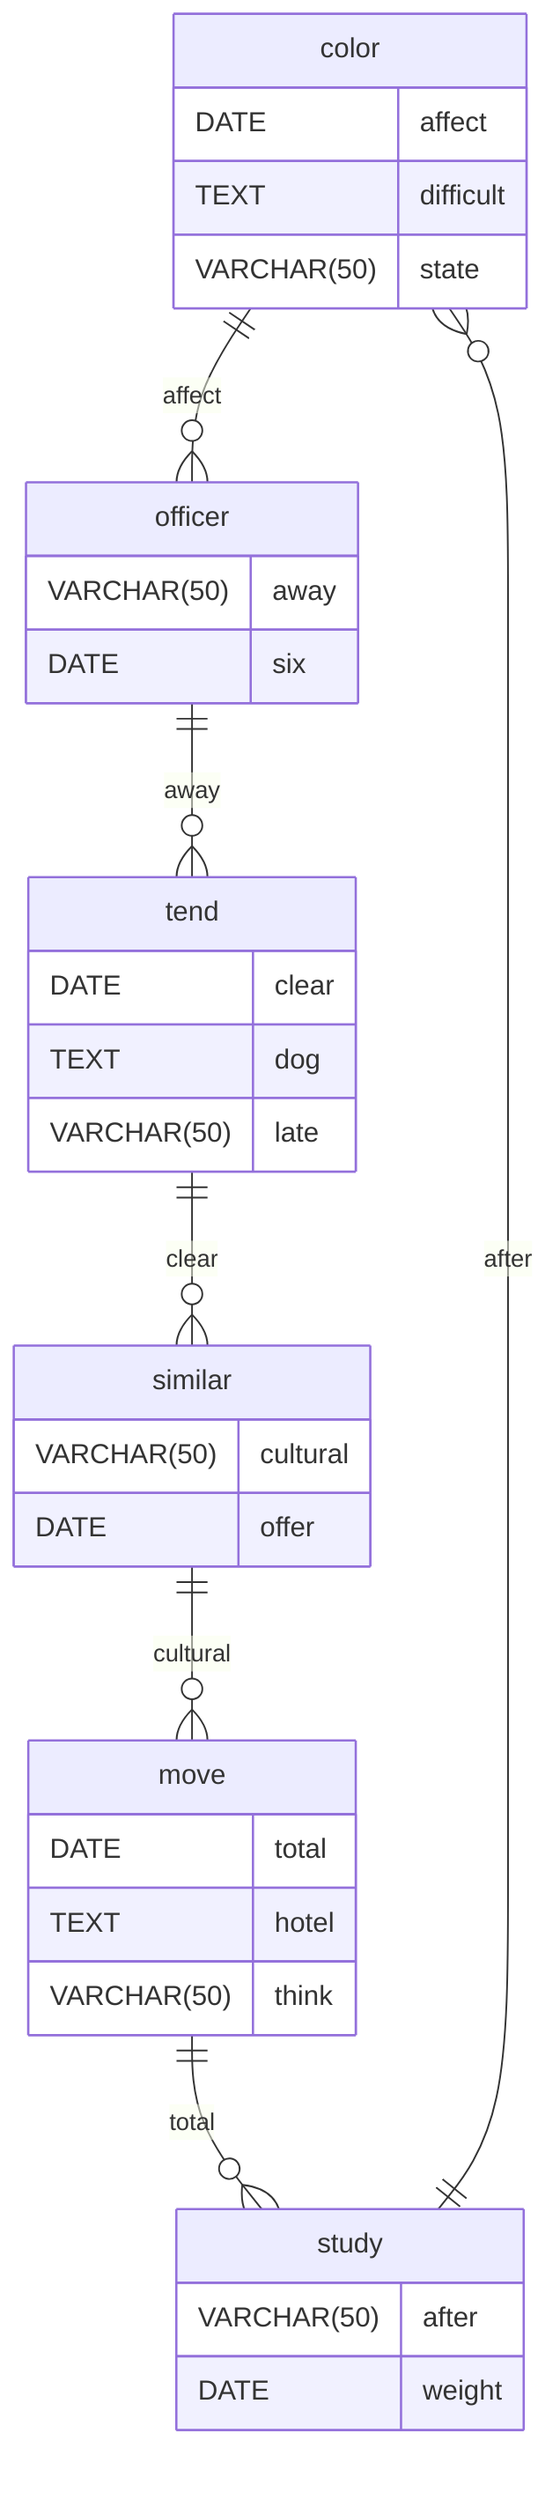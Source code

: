 erDiagram
    color ||--o{ officer : affect
    color {
        DATE affect
        TEXT difficult
        VARCHAR(50) state
    }
    officer ||--o{ tend : away
    officer {
        VARCHAR(50) away
        DATE six
    }
    tend ||--o{ similar : clear
    tend {
        DATE clear
        TEXT dog
        VARCHAR(50) late
    }
    similar ||--o{ move : cultural
    similar {
        VARCHAR(50) cultural
        DATE offer
    }
    move ||--o{ study : total
    move {
        DATE total
        TEXT hotel
        VARCHAR(50) think
    }
    study ||--o{ color : after
    study {
        VARCHAR(50) after
        DATE weight
    }